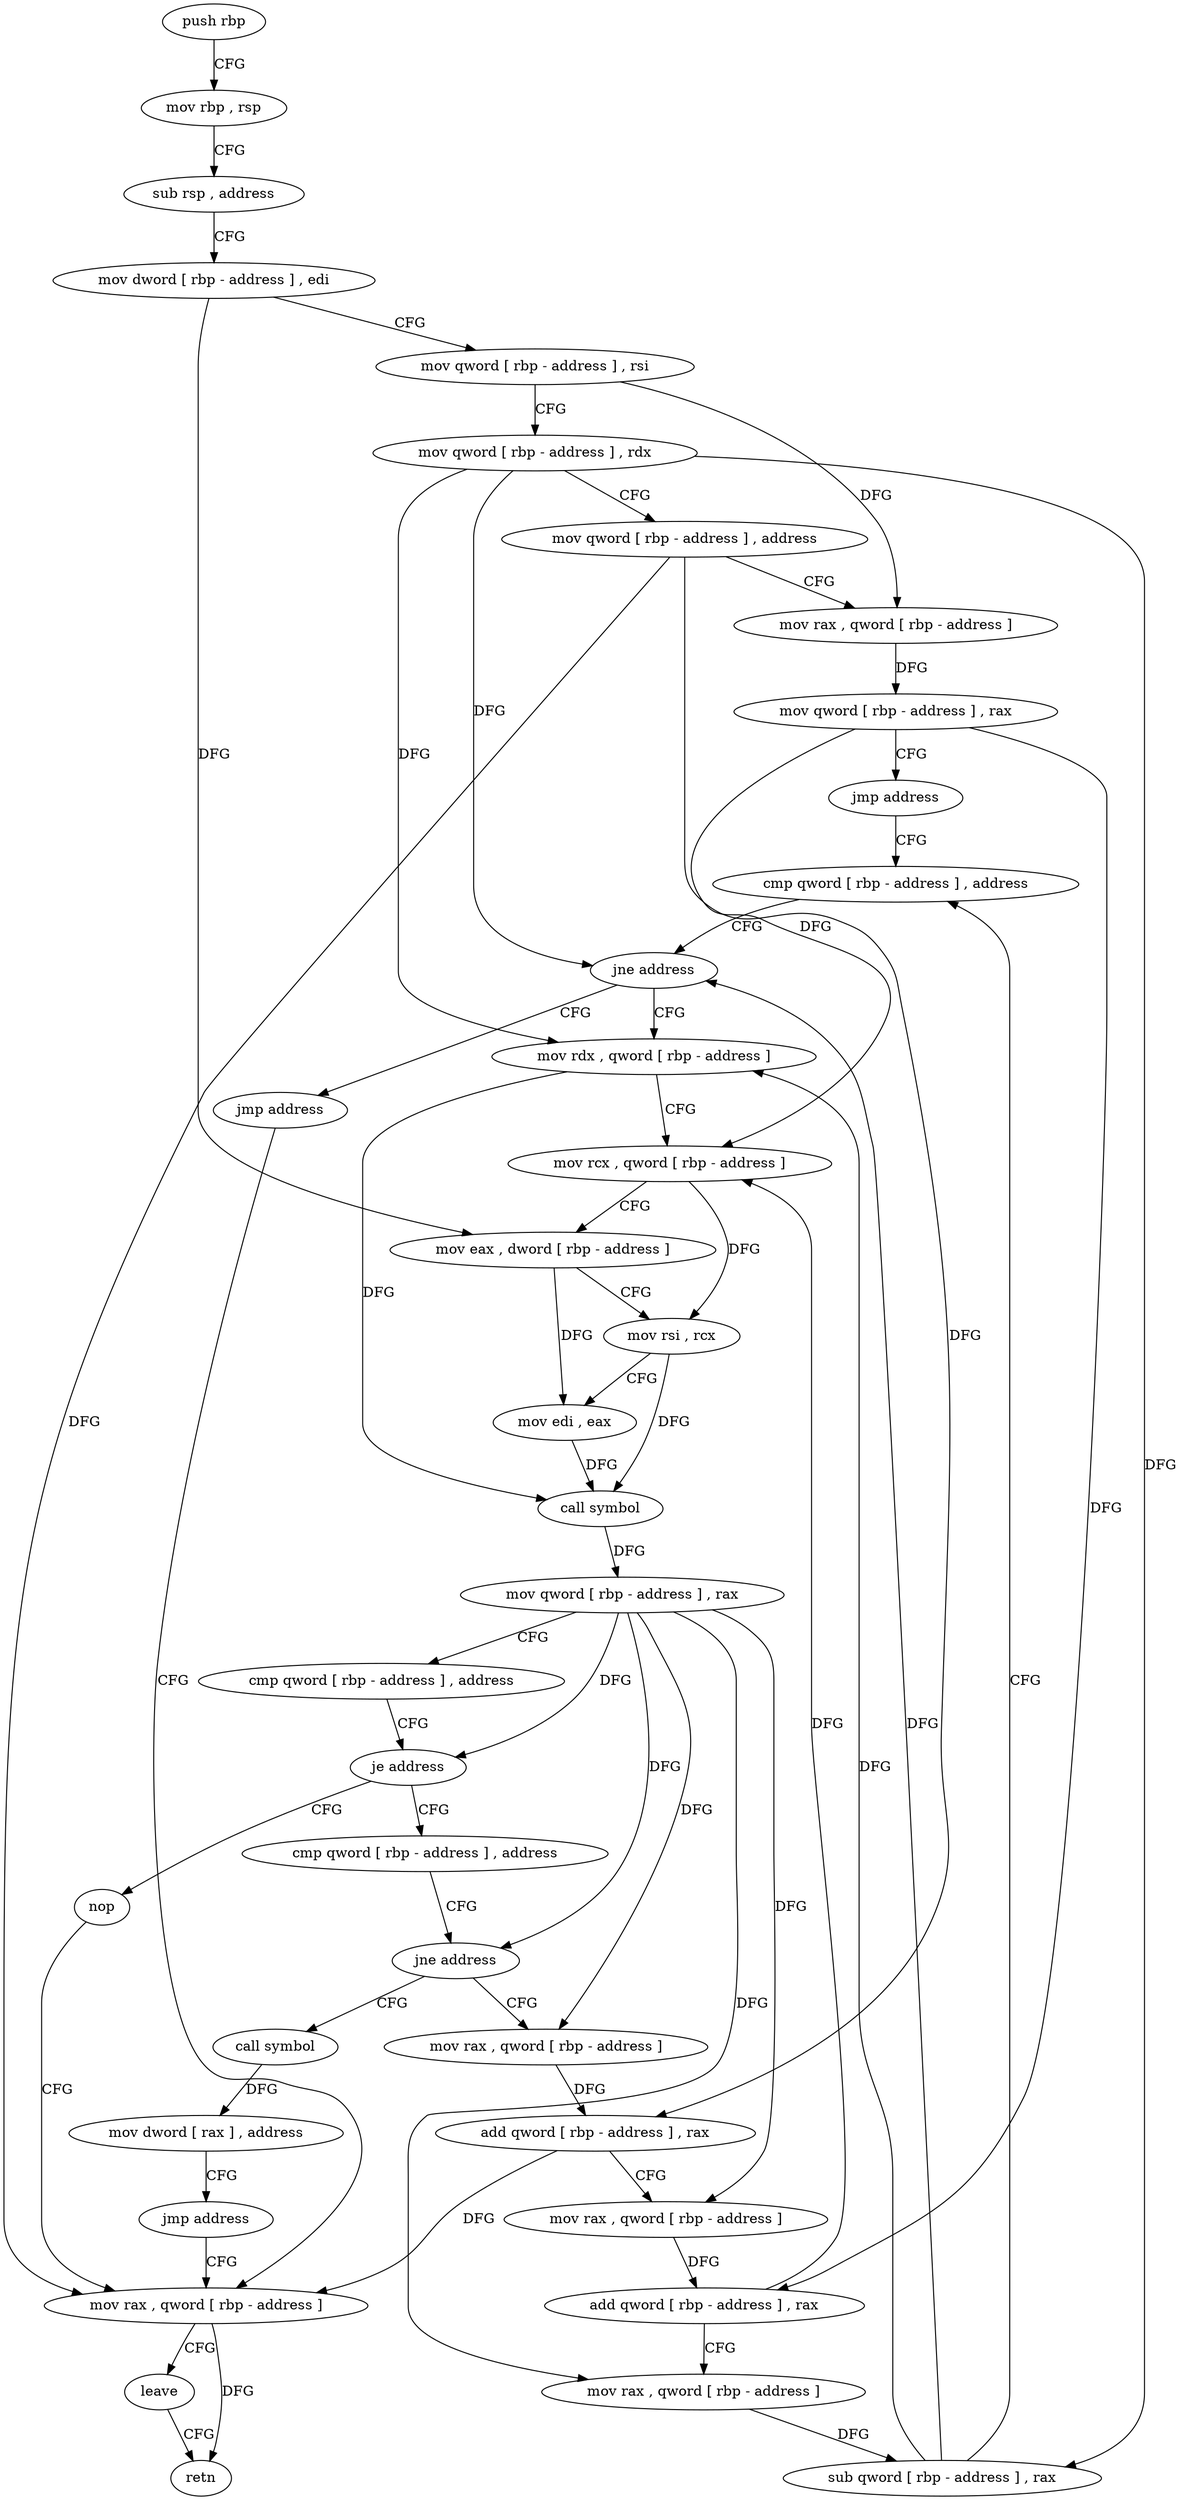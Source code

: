 digraph "func" {
"4222563" [label = "push rbp" ]
"4222564" [label = "mov rbp , rsp" ]
"4222567" [label = "sub rsp , address" ]
"4222571" [label = "mov dword [ rbp - address ] , edi" ]
"4222574" [label = "mov qword [ rbp - address ] , rsi" ]
"4222578" [label = "mov qword [ rbp - address ] , rdx" ]
"4222582" [label = "mov qword [ rbp - address ] , address" ]
"4222590" [label = "mov rax , qword [ rbp - address ]" ]
"4222594" [label = "mov qword [ rbp - address ] , rax" ]
"4222598" [label = "jmp address" ]
"4222676" [label = "cmp qword [ rbp - address ] , address" ]
"4222681" [label = "jne address" ]
"4222600" [label = "mov rdx , qword [ rbp - address ]" ]
"4222683" [label = "jmp address" ]
"4222604" [label = "mov rcx , qword [ rbp - address ]" ]
"4222608" [label = "mov eax , dword [ rbp - address ]" ]
"4222611" [label = "mov rsi , rcx" ]
"4222614" [label = "mov edi , eax" ]
"4222616" [label = "call symbol" ]
"4222621" [label = "mov qword [ rbp - address ] , rax" ]
"4222625" [label = "cmp qword [ rbp - address ] , address" ]
"4222630" [label = "je address" ]
"4222685" [label = "nop" ]
"4222632" [label = "cmp qword [ rbp - address ] , address" ]
"4222686" [label = "mov rax , qword [ rbp - address ]" ]
"4222637" [label = "jne address" ]
"4222652" [label = "mov rax , qword [ rbp - address ]" ]
"4222639" [label = "call symbol" ]
"4222690" [label = "leave" ]
"4222691" [label = "retn" ]
"4222656" [label = "add qword [ rbp - address ] , rax" ]
"4222660" [label = "mov rax , qword [ rbp - address ]" ]
"4222664" [label = "add qword [ rbp - address ] , rax" ]
"4222668" [label = "mov rax , qword [ rbp - address ]" ]
"4222672" [label = "sub qword [ rbp - address ] , rax" ]
"4222644" [label = "mov dword [ rax ] , address" ]
"4222650" [label = "jmp address" ]
"4222563" -> "4222564" [ label = "CFG" ]
"4222564" -> "4222567" [ label = "CFG" ]
"4222567" -> "4222571" [ label = "CFG" ]
"4222571" -> "4222574" [ label = "CFG" ]
"4222571" -> "4222608" [ label = "DFG" ]
"4222574" -> "4222578" [ label = "CFG" ]
"4222574" -> "4222590" [ label = "DFG" ]
"4222578" -> "4222582" [ label = "CFG" ]
"4222578" -> "4222681" [ label = "DFG" ]
"4222578" -> "4222600" [ label = "DFG" ]
"4222578" -> "4222672" [ label = "DFG" ]
"4222582" -> "4222590" [ label = "CFG" ]
"4222582" -> "4222686" [ label = "DFG" ]
"4222582" -> "4222656" [ label = "DFG" ]
"4222590" -> "4222594" [ label = "DFG" ]
"4222594" -> "4222598" [ label = "CFG" ]
"4222594" -> "4222604" [ label = "DFG" ]
"4222594" -> "4222664" [ label = "DFG" ]
"4222598" -> "4222676" [ label = "CFG" ]
"4222676" -> "4222681" [ label = "CFG" ]
"4222681" -> "4222600" [ label = "CFG" ]
"4222681" -> "4222683" [ label = "CFG" ]
"4222600" -> "4222604" [ label = "CFG" ]
"4222600" -> "4222616" [ label = "DFG" ]
"4222683" -> "4222686" [ label = "CFG" ]
"4222604" -> "4222608" [ label = "CFG" ]
"4222604" -> "4222611" [ label = "DFG" ]
"4222608" -> "4222611" [ label = "CFG" ]
"4222608" -> "4222614" [ label = "DFG" ]
"4222611" -> "4222614" [ label = "CFG" ]
"4222611" -> "4222616" [ label = "DFG" ]
"4222614" -> "4222616" [ label = "DFG" ]
"4222616" -> "4222621" [ label = "DFG" ]
"4222621" -> "4222625" [ label = "CFG" ]
"4222621" -> "4222630" [ label = "DFG" ]
"4222621" -> "4222637" [ label = "DFG" ]
"4222621" -> "4222652" [ label = "DFG" ]
"4222621" -> "4222660" [ label = "DFG" ]
"4222621" -> "4222668" [ label = "DFG" ]
"4222625" -> "4222630" [ label = "CFG" ]
"4222630" -> "4222685" [ label = "CFG" ]
"4222630" -> "4222632" [ label = "CFG" ]
"4222685" -> "4222686" [ label = "CFG" ]
"4222632" -> "4222637" [ label = "CFG" ]
"4222686" -> "4222690" [ label = "CFG" ]
"4222686" -> "4222691" [ label = "DFG" ]
"4222637" -> "4222652" [ label = "CFG" ]
"4222637" -> "4222639" [ label = "CFG" ]
"4222652" -> "4222656" [ label = "DFG" ]
"4222639" -> "4222644" [ label = "DFG" ]
"4222690" -> "4222691" [ label = "CFG" ]
"4222656" -> "4222660" [ label = "CFG" ]
"4222656" -> "4222686" [ label = "DFG" ]
"4222660" -> "4222664" [ label = "DFG" ]
"4222664" -> "4222668" [ label = "CFG" ]
"4222664" -> "4222604" [ label = "DFG" ]
"4222668" -> "4222672" [ label = "DFG" ]
"4222672" -> "4222676" [ label = "CFG" ]
"4222672" -> "4222681" [ label = "DFG" ]
"4222672" -> "4222600" [ label = "DFG" ]
"4222644" -> "4222650" [ label = "CFG" ]
"4222650" -> "4222686" [ label = "CFG" ]
}
